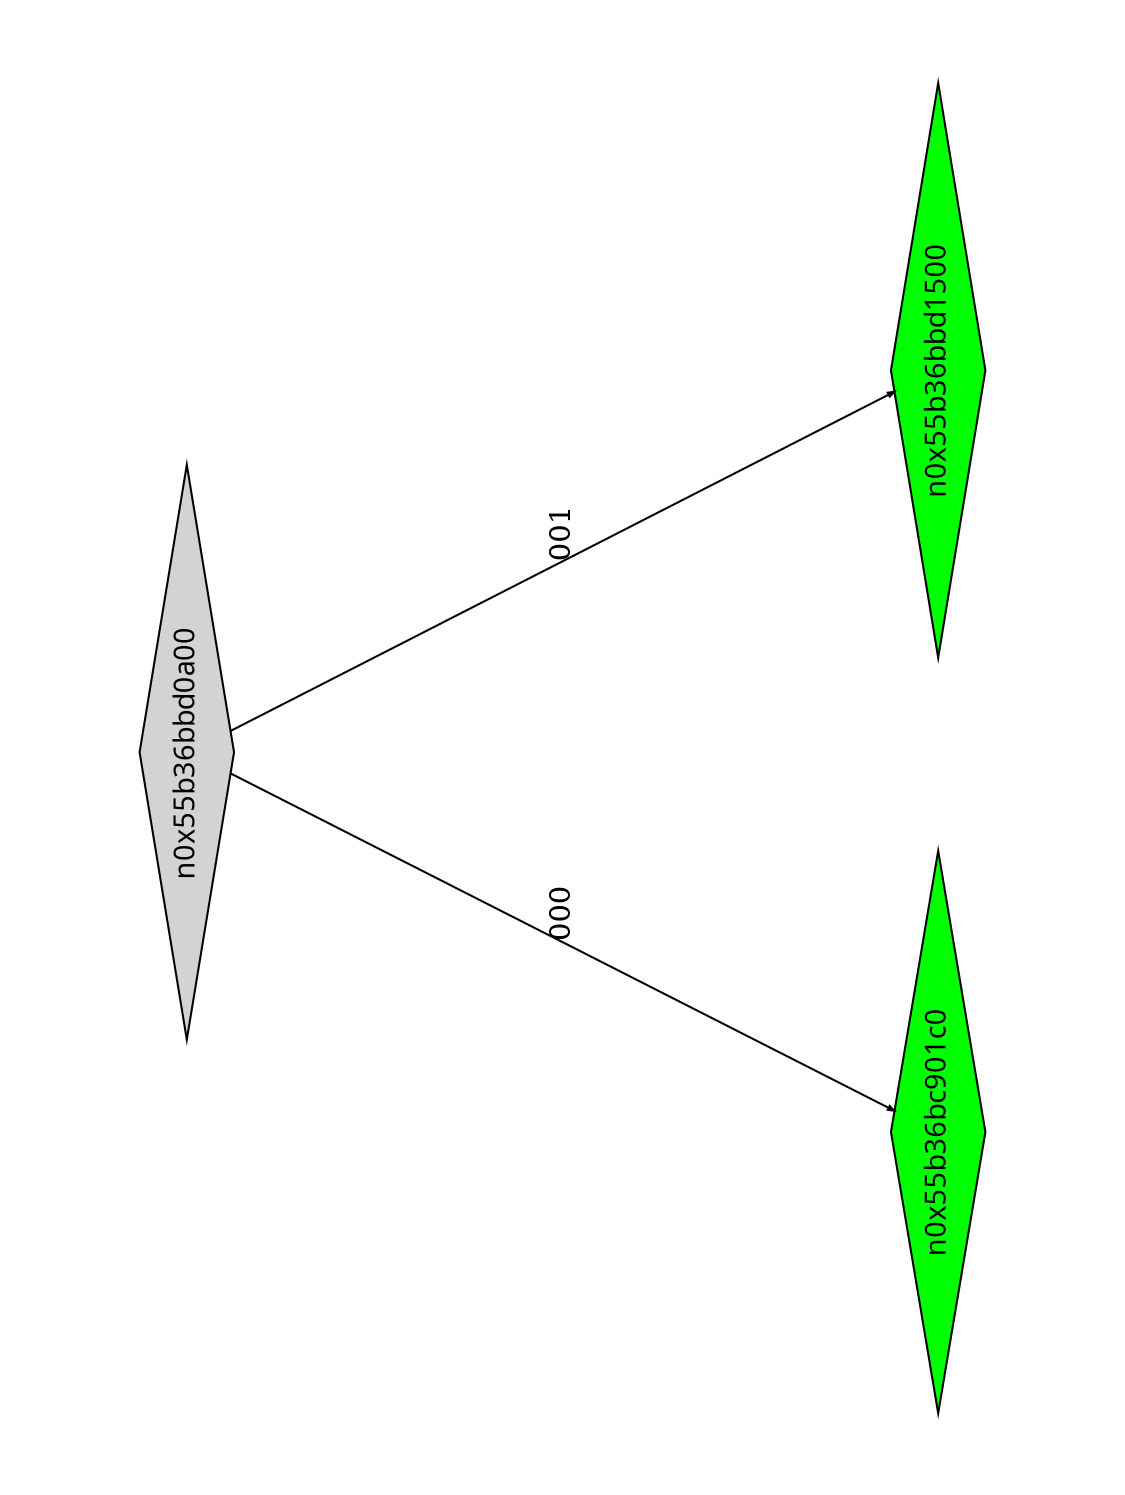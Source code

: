 digraph G {
	size="10,7.5";
	ratio=fill;
	rotate=90;
	center = "true";
	node [style="filled",width=.1,height=.1,fontname="Terminus"]
	edge [arrowsize=.3]
	n0x55b36bbd0a00 [shape=diamond];
	n0x55b36bbd0a00 -> n0x55b36bc901c0 [label=000];
	n0x55b36bbd0a00 -> n0x55b36bbd1500 [label=001];
	n0x55b36bbd1500 [shape=diamond,fillcolor=green];
	n0x55b36bc901c0 [shape=diamond,fillcolor=green];
}

